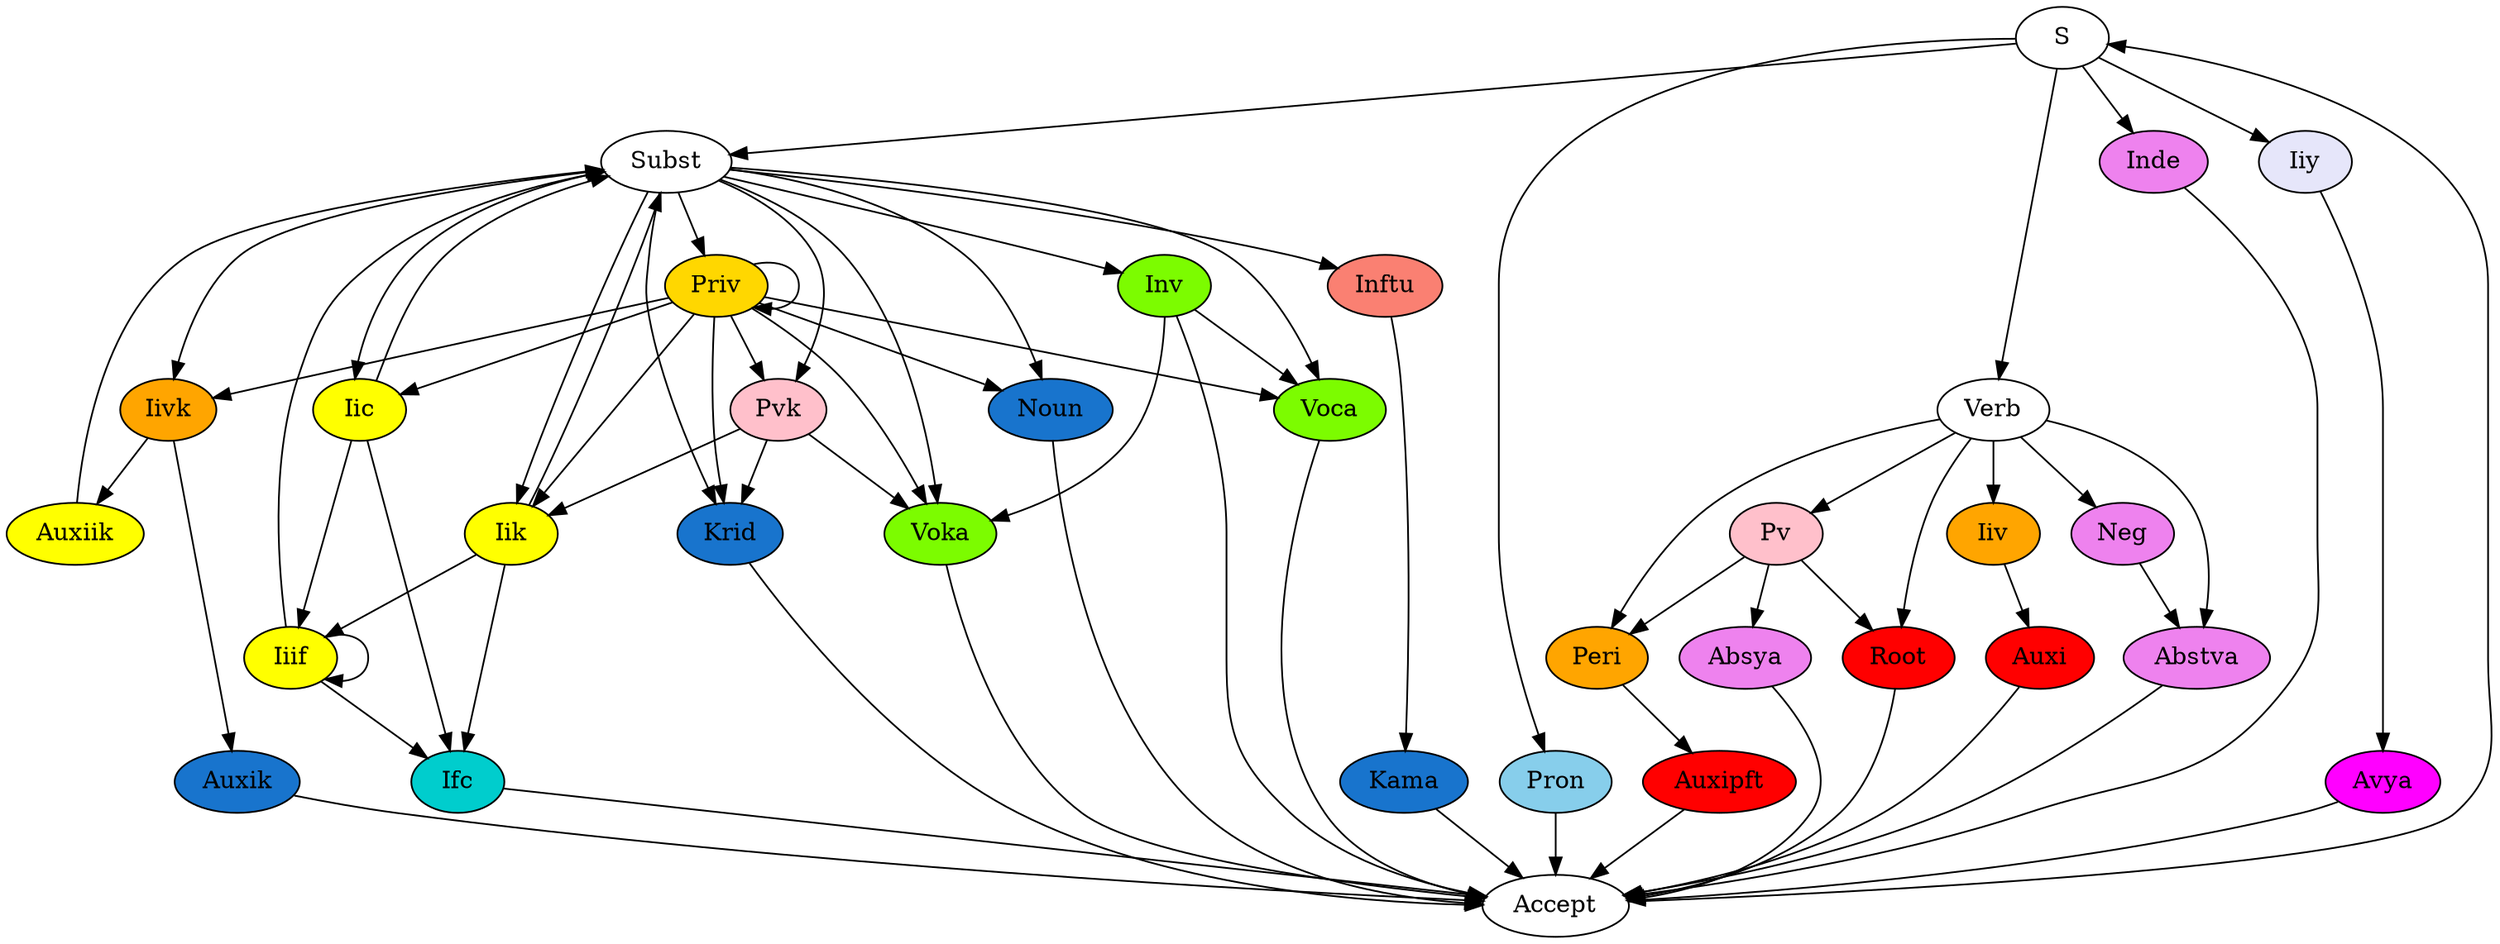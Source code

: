 digraph lexer {
	size="30."; 
	S -> Subst;
	S -> Pron;
	S -> Verb;
	Verb -> Root;
	Verb -> Pv;
	Verb -> Peri;
	Verb -> Abstva;
	Verb -> Neg;
	Neg -> Abstva;
	Pv -> Root;
	Pv -> Absya;
	Pv -> Peri;
	Verb -> Iiv;
	Peri -> Auxipft;
	Root -> Accept;
	Subst -> Noun;
	Subst -> Krid;
	Subst -> Priv;
	Subst -> Iic;
	Subst -> Iik;
	Subst -> Iivk;
	Subst -> Voca;
	Subst -> Voka;
	Subst -> Inv;
	Subst -> Pvk;
	Subst -> Inftu;
	Inftu -> Kama;
	Iic -> Subst;
	Iic -> Ifc;
	Iic -> Iiif;
	Iik -> Subst;
	Iik -> Ifc;
	Iik -> Iiif;
	Iiif -> Subst;
	Iiif -> Ifc;
	Iiif -> Iiif;
	Priv -> Noun;
	Priv -> Iic;
	Priv -> Priv;
	Priv -> Krid;
	Priv -> Iik;
	Priv -> Iivk;
	Priv -> Pvk;
	Priv -> Voca;
	Priv -> Voka;
	Iivk -> Auxik;
	Iivk -> Auxiik;
	Pvk -> Krid;
	Pvk -> Iik;
	Pvk -> Voka;
	Noun -> Accept;
	Krid -> Accept;
	Ifc -> Accept;
	Iiv -> Auxi;
	Pron -> Accept;
	S -> Inde;
	S -> Iiy;
	Iiy -> Avya;
	Inv -> Voca;
	Inv -> Voka;
	Inv -> Accept;
	Voca -> Accept;
	Voka -> Accept;
	Auxi -> Accept;
	Auxipft -> Accept;
	Auxik -> Accept;
	Auxiik -> Subst;
	Absya -> Accept;
	Avya -> Accept;
	Abstva -> Accept;
	Inde -> Accept;
	Kama -> Accept;
	Accept -> S;
        Iic[style=filled; fillcolor = Yellow];
        Iik[style=filled; fillcolor = Yellow];
        Iiif[style=filled; fillcolor = Yellow];
        Iiy[style=filled; fillcolor = Lavender];
        Ifc[style=filled; fillcolor = Cyan3];
        Noun[style=filled; fillcolor = Dodgerblue3];
        Krid[style=filled; fillcolor = Dodgerblue3];
        Auxik[style=filled; fillcolor = Dodgerblue3];
        Kama[style=filled; fillcolor = Dodgerblue3];
        Inftu[style=filled; fillcolor = Salmon];
        Auxiik[style=filled; fillcolor = Yellow];
        Priv[style=filled; fillcolor = Gold];
        Voca[style=filled; fillcolor = Lawngreen];
        Inv[style=filled; fillcolor = Lawngreen];
        Voka[style=filled; fillcolor = Lawngreen];
        Pron[style=filled; fillcolor = Skyblue];
        Root[style=filled; fillcolor = Red];
        Iiv[style=filled; fillcolor = Orange];
        Iivk[style=filled; fillcolor = Orange];
        Peri[style=filled; fillcolor = Orange];
        Auxi[style=filled; fillcolor = Red];
        Auxipft[style=filled; fillcolor = Red];
        Inde[style=filled; fillcolor = Violet];
        Avya[style=filled; fillcolor = Magenta];
        Neg[style=filled; fillcolor = Violet];
        Abstva[style=filled; fillcolor = Violet];
        Absya[style=filled; fillcolor = Violet];
        Pv[style=filled; fillcolor = Pink];
        Pvk[style=filled; fillcolor = Pink];
}
